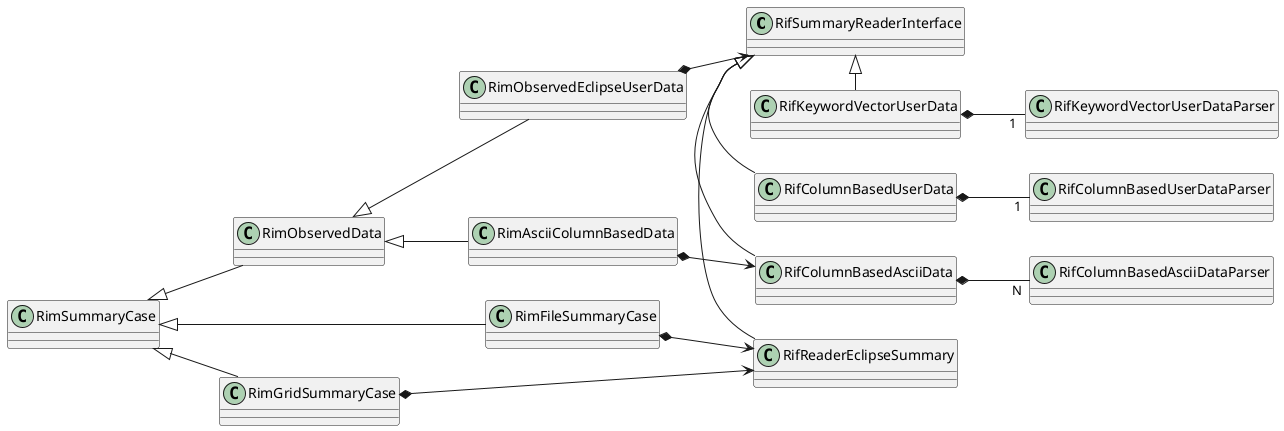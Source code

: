 @startuml
left to right direction


RifSummaryReaderInterface <|- RifReaderEclipseSummary
RifSummaryReaderInterface <|- RifColumnBasedAsciiData
RifSummaryReaderInterface <|- RifColumnBasedUserData
RifSummaryReaderInterface <|- RifKeywordVectorUserData

RifColumnBasedAsciiData *-- "N" RifColumnBasedAsciiDataParser
RifColumnBasedUserData *-- "1" RifColumnBasedUserDataParser
RifKeywordVectorUserData *-- "1" RifKeywordVectorUserDataParser

RimSummaryCase <|-- RimFileSummaryCase
RimSummaryCase <|-- RimGridSummaryCase
RimSummaryCase <|-- RimObservedData

RimObservedData <|-- RimObservedEclipseUserData
RimObservedData <|-- RimAsciiColumnBasedData

RimObservedEclipseUserData *--> RifSummaryReaderInterface

RimAsciiColumnBasedData *--> RifColumnBasedAsciiData
RimFileSummaryCase *--> RifReaderEclipseSummary
RimGridSummaryCase *--> RifReaderEclipseSummary


@enduml
